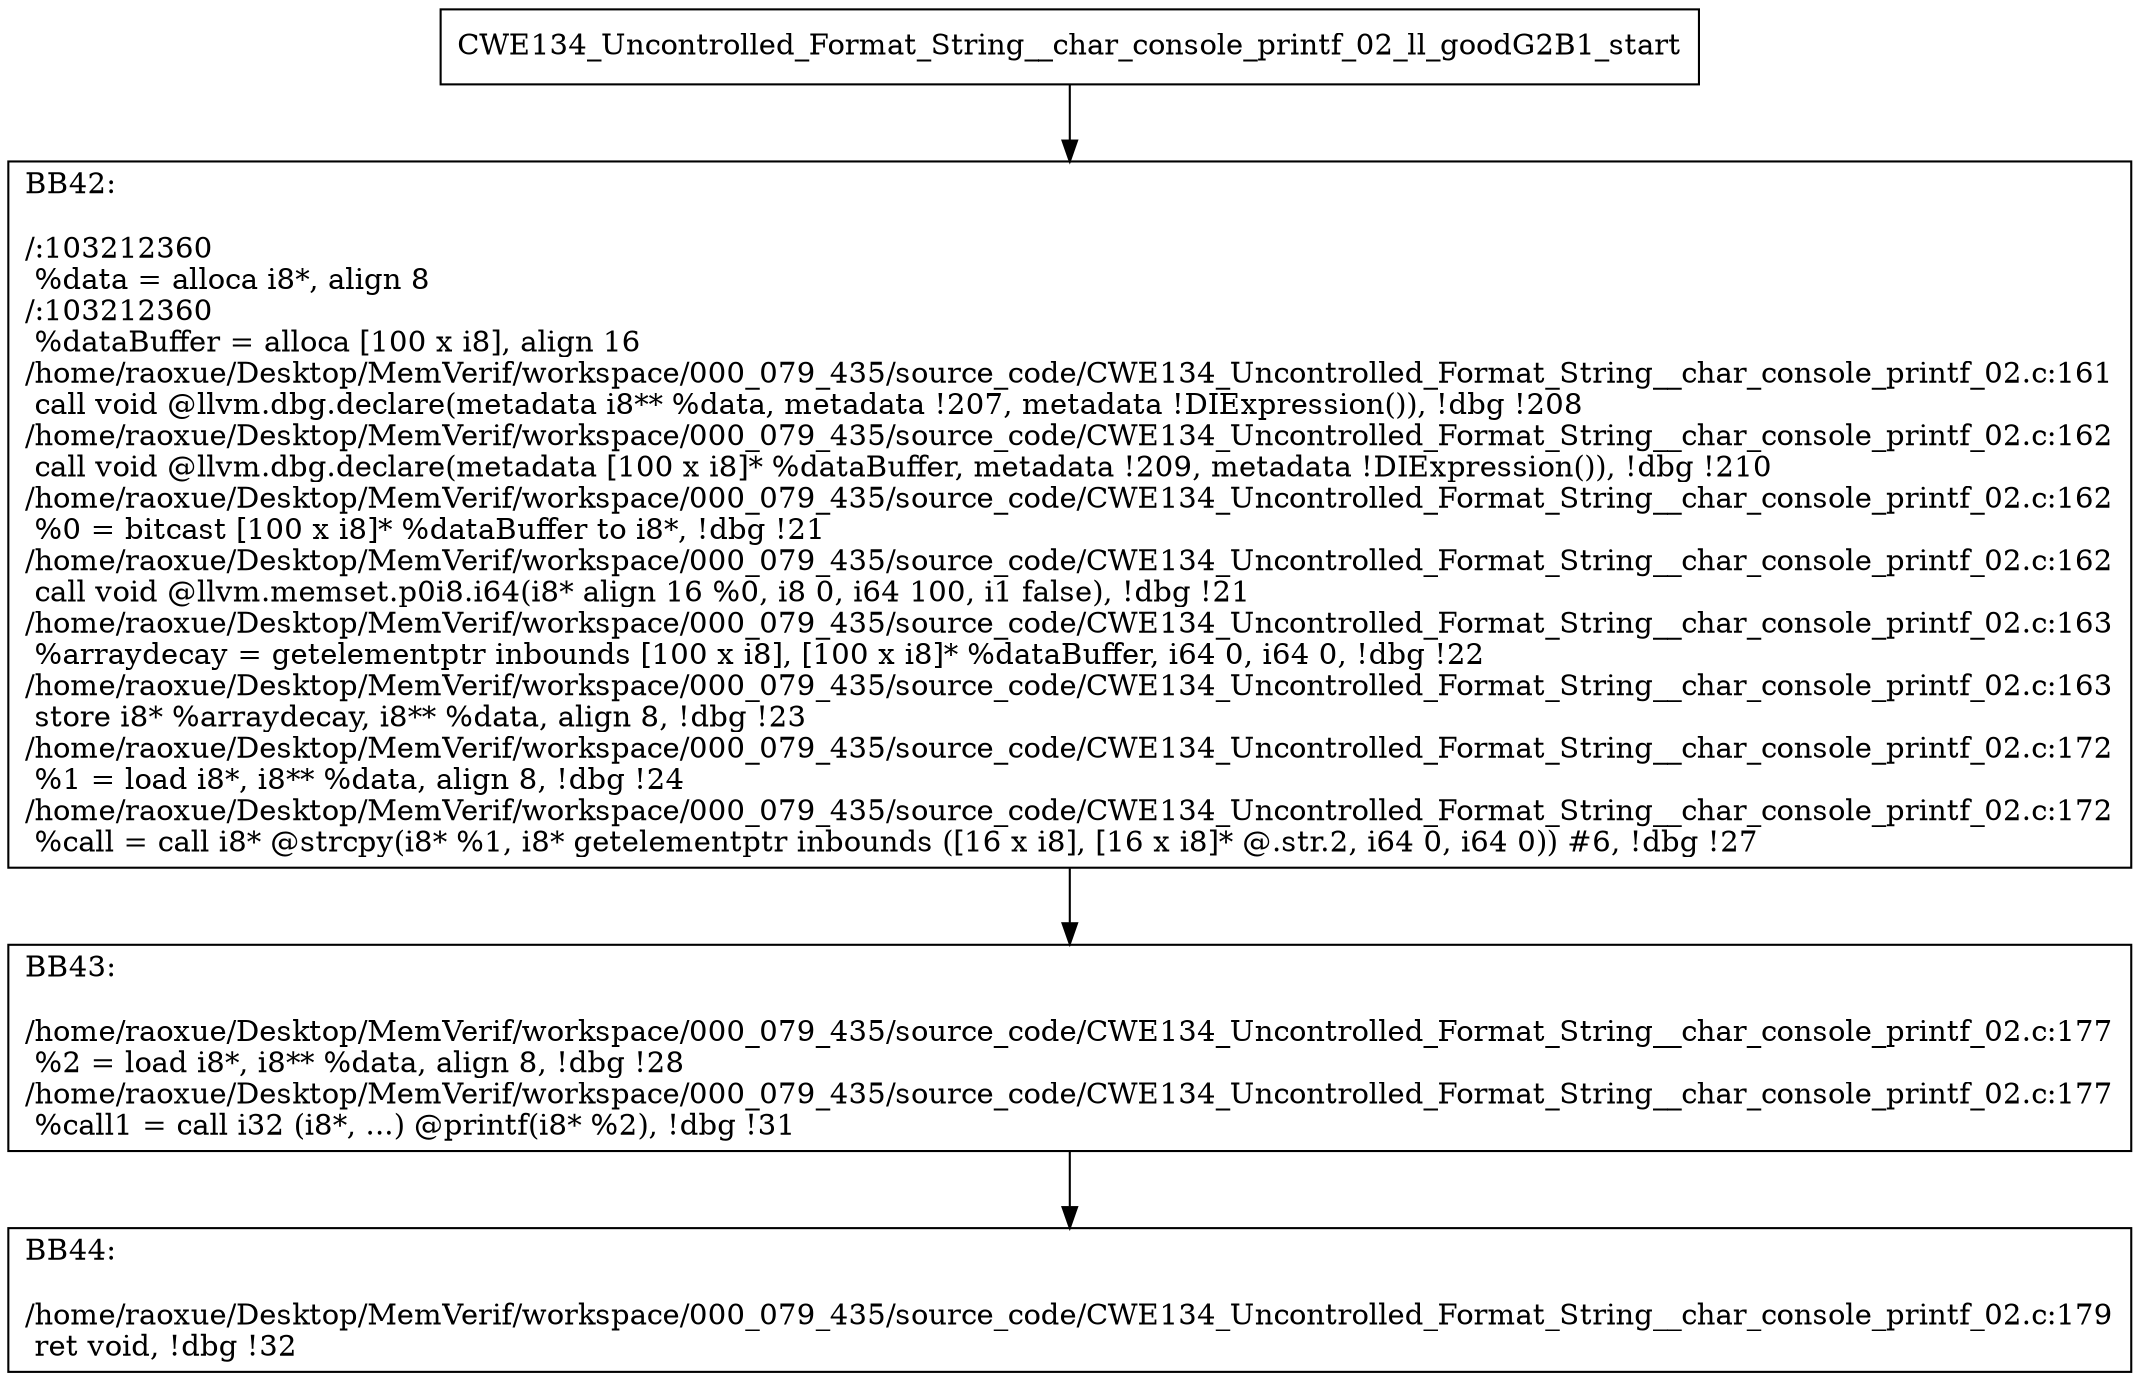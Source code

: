 digraph "CFG for'CWE134_Uncontrolled_Format_String__char_console_printf_02_ll_goodG2B1' function" {
	BBCWE134_Uncontrolled_Format_String__char_console_printf_02_ll_goodG2B1_start[shape=record,label="{CWE134_Uncontrolled_Format_String__char_console_printf_02_ll_goodG2B1_start}"];
	BBCWE134_Uncontrolled_Format_String__char_console_printf_02_ll_goodG2B1_start-> CWE134_Uncontrolled_Format_String__char_console_printf_02_ll_goodG2B1BB42;
	CWE134_Uncontrolled_Format_String__char_console_printf_02_ll_goodG2B1BB42 [shape=record, label="{BB42:\l\l/:103212360\l
  %data = alloca i8*, align 8\l
/:103212360\l
  %dataBuffer = alloca [100 x i8], align 16\l
/home/raoxue/Desktop/MemVerif/workspace/000_079_435/source_code/CWE134_Uncontrolled_Format_String__char_console_printf_02.c:161\l
  call void @llvm.dbg.declare(metadata i8** %data, metadata !207, metadata !DIExpression()), !dbg !208\l
/home/raoxue/Desktop/MemVerif/workspace/000_079_435/source_code/CWE134_Uncontrolled_Format_String__char_console_printf_02.c:162\l
  call void @llvm.dbg.declare(metadata [100 x i8]* %dataBuffer, metadata !209, metadata !DIExpression()), !dbg !210\l
/home/raoxue/Desktop/MemVerif/workspace/000_079_435/source_code/CWE134_Uncontrolled_Format_String__char_console_printf_02.c:162\l
  %0 = bitcast [100 x i8]* %dataBuffer to i8*, !dbg !21\l
/home/raoxue/Desktop/MemVerif/workspace/000_079_435/source_code/CWE134_Uncontrolled_Format_String__char_console_printf_02.c:162\l
  call void @llvm.memset.p0i8.i64(i8* align 16 %0, i8 0, i64 100, i1 false), !dbg !21\l
/home/raoxue/Desktop/MemVerif/workspace/000_079_435/source_code/CWE134_Uncontrolled_Format_String__char_console_printf_02.c:163\l
  %arraydecay = getelementptr inbounds [100 x i8], [100 x i8]* %dataBuffer, i64 0, i64 0, !dbg !22\l
/home/raoxue/Desktop/MemVerif/workspace/000_079_435/source_code/CWE134_Uncontrolled_Format_String__char_console_printf_02.c:163\l
  store i8* %arraydecay, i8** %data, align 8, !dbg !23\l
/home/raoxue/Desktop/MemVerif/workspace/000_079_435/source_code/CWE134_Uncontrolled_Format_String__char_console_printf_02.c:172\l
  %1 = load i8*, i8** %data, align 8, !dbg !24\l
/home/raoxue/Desktop/MemVerif/workspace/000_079_435/source_code/CWE134_Uncontrolled_Format_String__char_console_printf_02.c:172\l
  %call = call i8* @strcpy(i8* %1, i8* getelementptr inbounds ([16 x i8], [16 x i8]* @.str.2, i64 0, i64 0)) #6, !dbg !27\l
}"];
	CWE134_Uncontrolled_Format_String__char_console_printf_02_ll_goodG2B1BB42-> CWE134_Uncontrolled_Format_String__char_console_printf_02_ll_goodG2B1BB43;
	CWE134_Uncontrolled_Format_String__char_console_printf_02_ll_goodG2B1BB43 [shape=record, label="{BB43:\l\l/home/raoxue/Desktop/MemVerif/workspace/000_079_435/source_code/CWE134_Uncontrolled_Format_String__char_console_printf_02.c:177\l
  %2 = load i8*, i8** %data, align 8, !dbg !28\l
/home/raoxue/Desktop/MemVerif/workspace/000_079_435/source_code/CWE134_Uncontrolled_Format_String__char_console_printf_02.c:177\l
  %call1 = call i32 (i8*, ...) @printf(i8* %2), !dbg !31\l
}"];
	CWE134_Uncontrolled_Format_String__char_console_printf_02_ll_goodG2B1BB43-> CWE134_Uncontrolled_Format_String__char_console_printf_02_ll_goodG2B1BB44;
	CWE134_Uncontrolled_Format_String__char_console_printf_02_ll_goodG2B1BB44 [shape=record, label="{BB44:\l\l/home/raoxue/Desktop/MemVerif/workspace/000_079_435/source_code/CWE134_Uncontrolled_Format_String__char_console_printf_02.c:179\l
  ret void, !dbg !32\l
}"];
}
